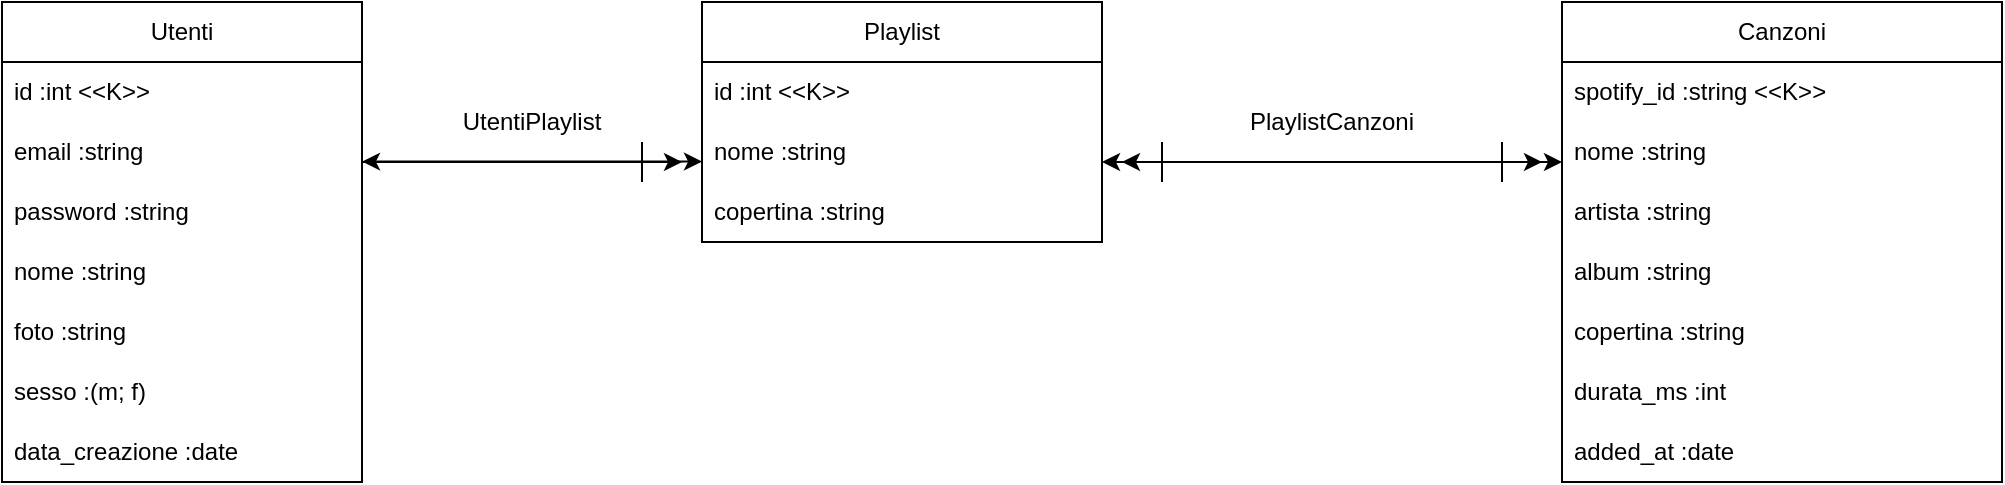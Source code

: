 <mxfile version="28.0.7">
  <diagram name="Pagina-1" id="TTVEEPrRa0IrWxXwD_Vc">
    <mxGraphModel dx="2032" dy="761" grid="1" gridSize="10" guides="1" tooltips="1" connect="1" arrows="1" fold="1" page="1" pageScale="1" pageWidth="1100" pageHeight="850" math="0" shadow="0">
      <root>
        <mxCell id="0" />
        <mxCell id="1" parent="0" />
        <mxCell id="PW7DOhVkj1czVtODCWMm-1" value="Utenti" style="swimlane;fontStyle=0;childLayout=stackLayout;horizontal=1;startSize=30;horizontalStack=0;resizeParent=1;resizeParentMax=0;resizeLast=0;collapsible=1;marginBottom=0;whiteSpace=wrap;html=1;" vertex="1" parent="1">
          <mxGeometry x="40" y="320" width="180" height="240" as="geometry" />
        </mxCell>
        <mxCell id="PW7DOhVkj1czVtODCWMm-2" value="id :int &amp;lt;&amp;lt;K&amp;gt;&amp;gt;" style="text;strokeColor=none;fillColor=none;align=left;verticalAlign=middle;spacingLeft=4;spacingRight=4;overflow=hidden;points=[[0,0.5],[1,0.5]];portConstraint=eastwest;rotatable=0;whiteSpace=wrap;html=1;" vertex="1" parent="PW7DOhVkj1czVtODCWMm-1">
          <mxGeometry y="30" width="180" height="30" as="geometry" />
        </mxCell>
        <mxCell id="PW7DOhVkj1czVtODCWMm-3" value="email :string" style="text;strokeColor=none;fillColor=none;align=left;verticalAlign=middle;spacingLeft=4;spacingRight=4;overflow=hidden;points=[[0,0.5],[1,0.5]];portConstraint=eastwest;rotatable=0;whiteSpace=wrap;html=1;" vertex="1" parent="PW7DOhVkj1czVtODCWMm-1">
          <mxGeometry y="60" width="180" height="30" as="geometry" />
        </mxCell>
        <mxCell id="PW7DOhVkj1czVtODCWMm-4" value="password :string" style="text;strokeColor=none;fillColor=none;align=left;verticalAlign=middle;spacingLeft=4;spacingRight=4;overflow=hidden;points=[[0,0.5],[1,0.5]];portConstraint=eastwest;rotatable=0;whiteSpace=wrap;html=1;" vertex="1" parent="PW7DOhVkj1czVtODCWMm-1">
          <mxGeometry y="90" width="180" height="30" as="geometry" />
        </mxCell>
        <mxCell id="PW7DOhVkj1czVtODCWMm-5" value="nome :string" style="text;strokeColor=none;fillColor=none;align=left;verticalAlign=middle;spacingLeft=4;spacingRight=4;overflow=hidden;points=[[0,0.5],[1,0.5]];portConstraint=eastwest;rotatable=0;whiteSpace=wrap;html=1;" vertex="1" parent="PW7DOhVkj1czVtODCWMm-1">
          <mxGeometry y="120" width="180" height="30" as="geometry" />
        </mxCell>
        <mxCell id="PW7DOhVkj1czVtODCWMm-6" value="foto :string" style="text;strokeColor=none;fillColor=none;align=left;verticalAlign=middle;spacingLeft=4;spacingRight=4;overflow=hidden;points=[[0,0.5],[1,0.5]];portConstraint=eastwest;rotatable=0;whiteSpace=wrap;html=1;" vertex="1" parent="PW7DOhVkj1czVtODCWMm-1">
          <mxGeometry y="150" width="180" height="30" as="geometry" />
        </mxCell>
        <mxCell id="PW7DOhVkj1czVtODCWMm-7" value="sesso :(m; f)" style="text;strokeColor=none;fillColor=none;align=left;verticalAlign=middle;spacingLeft=4;spacingRight=4;overflow=hidden;points=[[0,0.5],[1,0.5]];portConstraint=eastwest;rotatable=0;whiteSpace=wrap;html=1;" vertex="1" parent="PW7DOhVkj1czVtODCWMm-1">
          <mxGeometry y="180" width="180" height="30" as="geometry" />
        </mxCell>
        <mxCell id="PW7DOhVkj1czVtODCWMm-8" value="data_creazione :date" style="text;strokeColor=none;fillColor=none;align=left;verticalAlign=middle;spacingLeft=4;spacingRight=4;overflow=hidden;points=[[0,0.5],[1,0.5]];portConstraint=eastwest;rotatable=0;whiteSpace=wrap;html=1;" vertex="1" parent="PW7DOhVkj1czVtODCWMm-1">
          <mxGeometry y="210" width="180" height="30" as="geometry" />
        </mxCell>
        <mxCell id="PW7DOhVkj1czVtODCWMm-9" value="Playlist" style="swimlane;fontStyle=0;childLayout=stackLayout;horizontal=1;startSize=30;horizontalStack=0;resizeParent=1;resizeParentMax=0;resizeLast=0;collapsible=1;marginBottom=0;whiteSpace=wrap;html=1;" vertex="1" parent="1">
          <mxGeometry x="390" y="320" width="200" height="120" as="geometry" />
        </mxCell>
        <mxCell id="PW7DOhVkj1czVtODCWMm-10" value="id :int &amp;lt;&amp;lt;K&amp;gt;&amp;gt;" style="text;strokeColor=none;fillColor=none;align=left;verticalAlign=middle;spacingLeft=4;spacingRight=4;overflow=hidden;points=[[0,0.5],[1,0.5]];portConstraint=eastwest;rotatable=0;whiteSpace=wrap;html=1;" vertex="1" parent="PW7DOhVkj1czVtODCWMm-9">
          <mxGeometry y="30" width="200" height="30" as="geometry" />
        </mxCell>
        <mxCell id="PW7DOhVkj1czVtODCWMm-13" value="nome :string" style="text;strokeColor=none;fillColor=none;align=left;verticalAlign=middle;spacingLeft=4;spacingRight=4;overflow=hidden;points=[[0,0.5],[1,0.5]];portConstraint=eastwest;rotatable=0;whiteSpace=wrap;html=1;" vertex="1" parent="PW7DOhVkj1czVtODCWMm-9">
          <mxGeometry y="60" width="200" height="30" as="geometry" />
        </mxCell>
        <mxCell id="PW7DOhVkj1czVtODCWMm-14" value="copertina :string" style="text;strokeColor=none;fillColor=none;align=left;verticalAlign=middle;spacingLeft=4;spacingRight=4;overflow=hidden;points=[[0,0.5],[1,0.5]];portConstraint=eastwest;rotatable=0;whiteSpace=wrap;html=1;" vertex="1" parent="PW7DOhVkj1czVtODCWMm-9">
          <mxGeometry y="90" width="200" height="30" as="geometry" />
        </mxCell>
        <mxCell id="PW7DOhVkj1czVtODCWMm-17" value="Canzoni" style="swimlane;fontStyle=0;childLayout=stackLayout;horizontal=1;startSize=30;horizontalStack=0;resizeParent=1;resizeParentMax=0;resizeLast=0;collapsible=1;marginBottom=0;whiteSpace=wrap;html=1;" vertex="1" parent="1">
          <mxGeometry x="820" y="320" width="220" height="240" as="geometry" />
        </mxCell>
        <mxCell id="PW7DOhVkj1czVtODCWMm-18" value="spotify_id :string &amp;lt;&amp;lt;K&amp;gt;&amp;gt;" style="text;strokeColor=none;fillColor=none;align=left;verticalAlign=middle;spacingLeft=4;spacingRight=4;overflow=hidden;points=[[0,0.5],[1,0.5]];portConstraint=eastwest;rotatable=0;whiteSpace=wrap;html=1;" vertex="1" parent="PW7DOhVkj1czVtODCWMm-17">
          <mxGeometry y="30" width="220" height="30" as="geometry" />
        </mxCell>
        <mxCell id="PW7DOhVkj1czVtODCWMm-19" value="nome :string" style="text;strokeColor=none;fillColor=none;align=left;verticalAlign=middle;spacingLeft=4;spacingRight=4;overflow=hidden;points=[[0,0.5],[1,0.5]];portConstraint=eastwest;rotatable=0;whiteSpace=wrap;html=1;" vertex="1" parent="PW7DOhVkj1czVtODCWMm-17">
          <mxGeometry y="60" width="220" height="30" as="geometry" />
        </mxCell>
        <mxCell id="PW7DOhVkj1czVtODCWMm-20" value="artista :string" style="text;strokeColor=none;fillColor=none;align=left;verticalAlign=middle;spacingLeft=4;spacingRight=4;overflow=hidden;points=[[0,0.5],[1,0.5]];portConstraint=eastwest;rotatable=0;whiteSpace=wrap;html=1;" vertex="1" parent="PW7DOhVkj1czVtODCWMm-17">
          <mxGeometry y="90" width="220" height="30" as="geometry" />
        </mxCell>
        <mxCell id="PW7DOhVkj1czVtODCWMm-21" value="album :string" style="text;strokeColor=none;fillColor=none;align=left;verticalAlign=middle;spacingLeft=4;spacingRight=4;overflow=hidden;points=[[0,0.5],[1,0.5]];portConstraint=eastwest;rotatable=0;whiteSpace=wrap;html=1;" vertex="1" parent="PW7DOhVkj1czVtODCWMm-17">
          <mxGeometry y="120" width="220" height="30" as="geometry" />
        </mxCell>
        <mxCell id="PW7DOhVkj1czVtODCWMm-22" value="copertina :string" style="text;strokeColor=none;fillColor=none;align=left;verticalAlign=middle;spacingLeft=4;spacingRight=4;overflow=hidden;points=[[0,0.5],[1,0.5]];portConstraint=eastwest;rotatable=0;whiteSpace=wrap;html=1;" vertex="1" parent="PW7DOhVkj1czVtODCWMm-17">
          <mxGeometry y="150" width="220" height="30" as="geometry" />
        </mxCell>
        <mxCell id="PW7DOhVkj1czVtODCWMm-23" value="durata_ms :int" style="text;strokeColor=none;fillColor=none;align=left;verticalAlign=middle;spacingLeft=4;spacingRight=4;overflow=hidden;points=[[0,0.5],[1,0.5]];portConstraint=eastwest;rotatable=0;whiteSpace=wrap;html=1;" vertex="1" parent="PW7DOhVkj1czVtODCWMm-17">
          <mxGeometry y="180" width="220" height="30" as="geometry" />
        </mxCell>
        <mxCell id="PW7DOhVkj1czVtODCWMm-24" value="added_at :date" style="text;strokeColor=none;fillColor=none;align=left;verticalAlign=middle;spacingLeft=4;spacingRight=4;overflow=hidden;points=[[0,0.5],[1,0.5]];portConstraint=eastwest;rotatable=0;whiteSpace=wrap;html=1;" vertex="1" parent="PW7DOhVkj1czVtODCWMm-17">
          <mxGeometry y="210" width="220" height="30" as="geometry" />
        </mxCell>
        <mxCell id="PW7DOhVkj1czVtODCWMm-25" value="" style="endArrow=classic;startArrow=classic;html=1;rounded=0;entryX=0;entryY=0.66;entryDx=0;entryDy=0;exitX=1;exitY=0.5;exitDx=0;exitDy=0;entryPerimeter=0;" edge="1" parent="1" target="PW7DOhVkj1czVtODCWMm-13">
          <mxGeometry width="50" height="50" relative="1" as="geometry">
            <mxPoint x="220.0" y="399.81" as="sourcePoint" />
            <mxPoint x="310.0" y="399.81" as="targetPoint" />
          </mxGeometry>
        </mxCell>
        <mxCell id="PW7DOhVkj1czVtODCWMm-26" value="" style="endArrow=classic;html=1;rounded=0;" edge="1" parent="1">
          <mxGeometry width="50" height="50" relative="1" as="geometry">
            <mxPoint x="220" y="400" as="sourcePoint" />
            <mxPoint x="380" y="400" as="targetPoint" />
          </mxGeometry>
        </mxCell>
        <mxCell id="PW7DOhVkj1czVtODCWMm-27" value="" style="endArrow=none;html=1;rounded=0;" edge="1" parent="1">
          <mxGeometry width="50" height="50" relative="1" as="geometry">
            <mxPoint x="360" y="410" as="sourcePoint" />
            <mxPoint x="360" y="390" as="targetPoint" />
          </mxGeometry>
        </mxCell>
        <mxCell id="PW7DOhVkj1czVtODCWMm-28" value="UtentiPlaylist" style="text;html=1;align=center;verticalAlign=middle;whiteSpace=wrap;rounded=0;" vertex="1" parent="1">
          <mxGeometry x="260" y="365" width="90" height="30" as="geometry" />
        </mxCell>
        <mxCell id="PW7DOhVkj1czVtODCWMm-29" value="" style="endArrow=classic;startArrow=classic;html=1;rounded=0;entryX=0;entryY=0.667;entryDx=0;entryDy=0;entryPerimeter=0;" edge="1" parent="1" target="PW7DOhVkj1czVtODCWMm-19">
          <mxGeometry width="50" height="50" relative="1" as="geometry">
            <mxPoint x="590" y="400" as="sourcePoint" />
            <mxPoint x="670" y="400" as="targetPoint" />
          </mxGeometry>
        </mxCell>
        <mxCell id="PW7DOhVkj1czVtODCWMm-30" value="" style="endArrow=classic;startArrow=classic;html=1;rounded=0;" edge="1" parent="1">
          <mxGeometry width="50" height="50" relative="1" as="geometry">
            <mxPoint x="600" y="400" as="sourcePoint" />
            <mxPoint x="810" y="400" as="targetPoint" />
          </mxGeometry>
        </mxCell>
        <mxCell id="PW7DOhVkj1czVtODCWMm-31" value="" style="endArrow=none;html=1;rounded=0;" edge="1" parent="1">
          <mxGeometry width="50" height="50" relative="1" as="geometry">
            <mxPoint x="790" y="410" as="sourcePoint" />
            <mxPoint x="790" y="390" as="targetPoint" />
          </mxGeometry>
        </mxCell>
        <mxCell id="PW7DOhVkj1czVtODCWMm-32" value="" style="endArrow=none;html=1;rounded=0;" edge="1" parent="1">
          <mxGeometry width="50" height="50" relative="1" as="geometry">
            <mxPoint x="620" y="410" as="sourcePoint" />
            <mxPoint x="620" y="390" as="targetPoint" />
          </mxGeometry>
        </mxCell>
        <mxCell id="PW7DOhVkj1czVtODCWMm-33" value="PlaylistCanzoni" style="text;html=1;align=center;verticalAlign=middle;whiteSpace=wrap;rounded=0;" vertex="1" parent="1">
          <mxGeometry x="660" y="365" width="90" height="30" as="geometry" />
        </mxCell>
      </root>
    </mxGraphModel>
  </diagram>
</mxfile>
